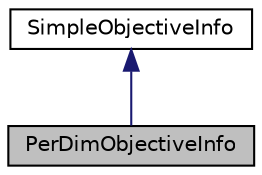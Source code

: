 digraph "PerDimObjectiveInfo"
{
  edge [fontname="Helvetica",fontsize="10",labelfontname="Helvetica",labelfontsize="10"];
  node [fontname="Helvetica",fontsize="10",shape=record];
  Node0 [label="PerDimObjectiveInfo",height=0.2,width=0.4,color="black", fillcolor="grey75", style="filled", fontcolor="black"];
  Node1 -> Node0 [dir="back",color="midnightblue",fontsize="10",style="solid",fontname="Helvetica"];
  Node1 [label="SimpleObjectiveInfo",height=0.2,width=0.4,color="black", fillcolor="white", style="filled",URL="$structkaldi_1_1nnet3_1_1SimpleObjectiveInfo.html"];
}
